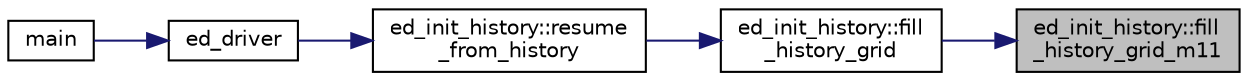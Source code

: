 digraph "ed_init_history::fill_history_grid_m11"
{
 // LATEX_PDF_SIZE
  edge [fontname="Helvetica",fontsize="10",labelfontname="Helvetica",labelfontsize="10"];
  node [fontname="Helvetica",fontsize="10",shape=record];
  rankdir="RL";
  Node1 [label="ed_init_history::fill\l_history_grid_m11",height=0.2,width=0.4,color="black", fillcolor="grey75", style="filled", fontcolor="black",tooltip=" "];
  Node1 -> Node2 [dir="back",color="midnightblue",fontsize="10",style="solid"];
  Node2 [label="ed_init_history::fill\l_history_grid",height=0.2,width=0.4,color="black", fillcolor="white", style="filled",URL="$namespaceed__init__history.html#a45e7ee5a09d15e899097e360bd1408cd",tooltip=" "];
  Node2 -> Node3 [dir="back",color="midnightblue",fontsize="10",style="solid"];
  Node3 [label="ed_init_history::resume\l_from_history",height=0.2,width=0.4,color="black", fillcolor="white", style="filled",URL="$namespaceed__init__history.html#a8369fa1f9ca2551e5c4e3ae6bb032dbc",tooltip=" "];
  Node3 -> Node4 [dir="back",color="midnightblue",fontsize="10",style="solid"];
  Node4 [label="ed_driver",height=0.2,width=0.4,color="black", fillcolor="white", style="filled",URL="$ed__driver_8_f90.html#a5706bd8bee60960fe8166de1870e47da",tooltip=" "];
  Node4 -> Node5 [dir="back",color="midnightblue",fontsize="10",style="solid"];
  Node5 [label="main",height=0.2,width=0.4,color="black", fillcolor="white", style="filled",URL="$edmain_8_f90.html#a8ec2266d83cd6c0b762cbcbc92c0af3d",tooltip=" "];
}

